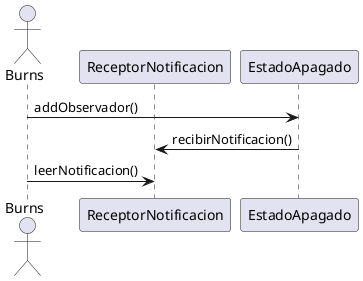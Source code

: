 @startuml Diagrama de Notificaciones para Burns

actor Burns
participant "ReceptorNotificacion"
participant "EstadoApagado"

Burns -> "EstadoApagado" : addObservador()
"EstadoApagado" -> "ReceptorNotificacion" : recibirNotificacion()

Burns -> "ReceptorNotificacion": leerNotificacion()

@enduml
